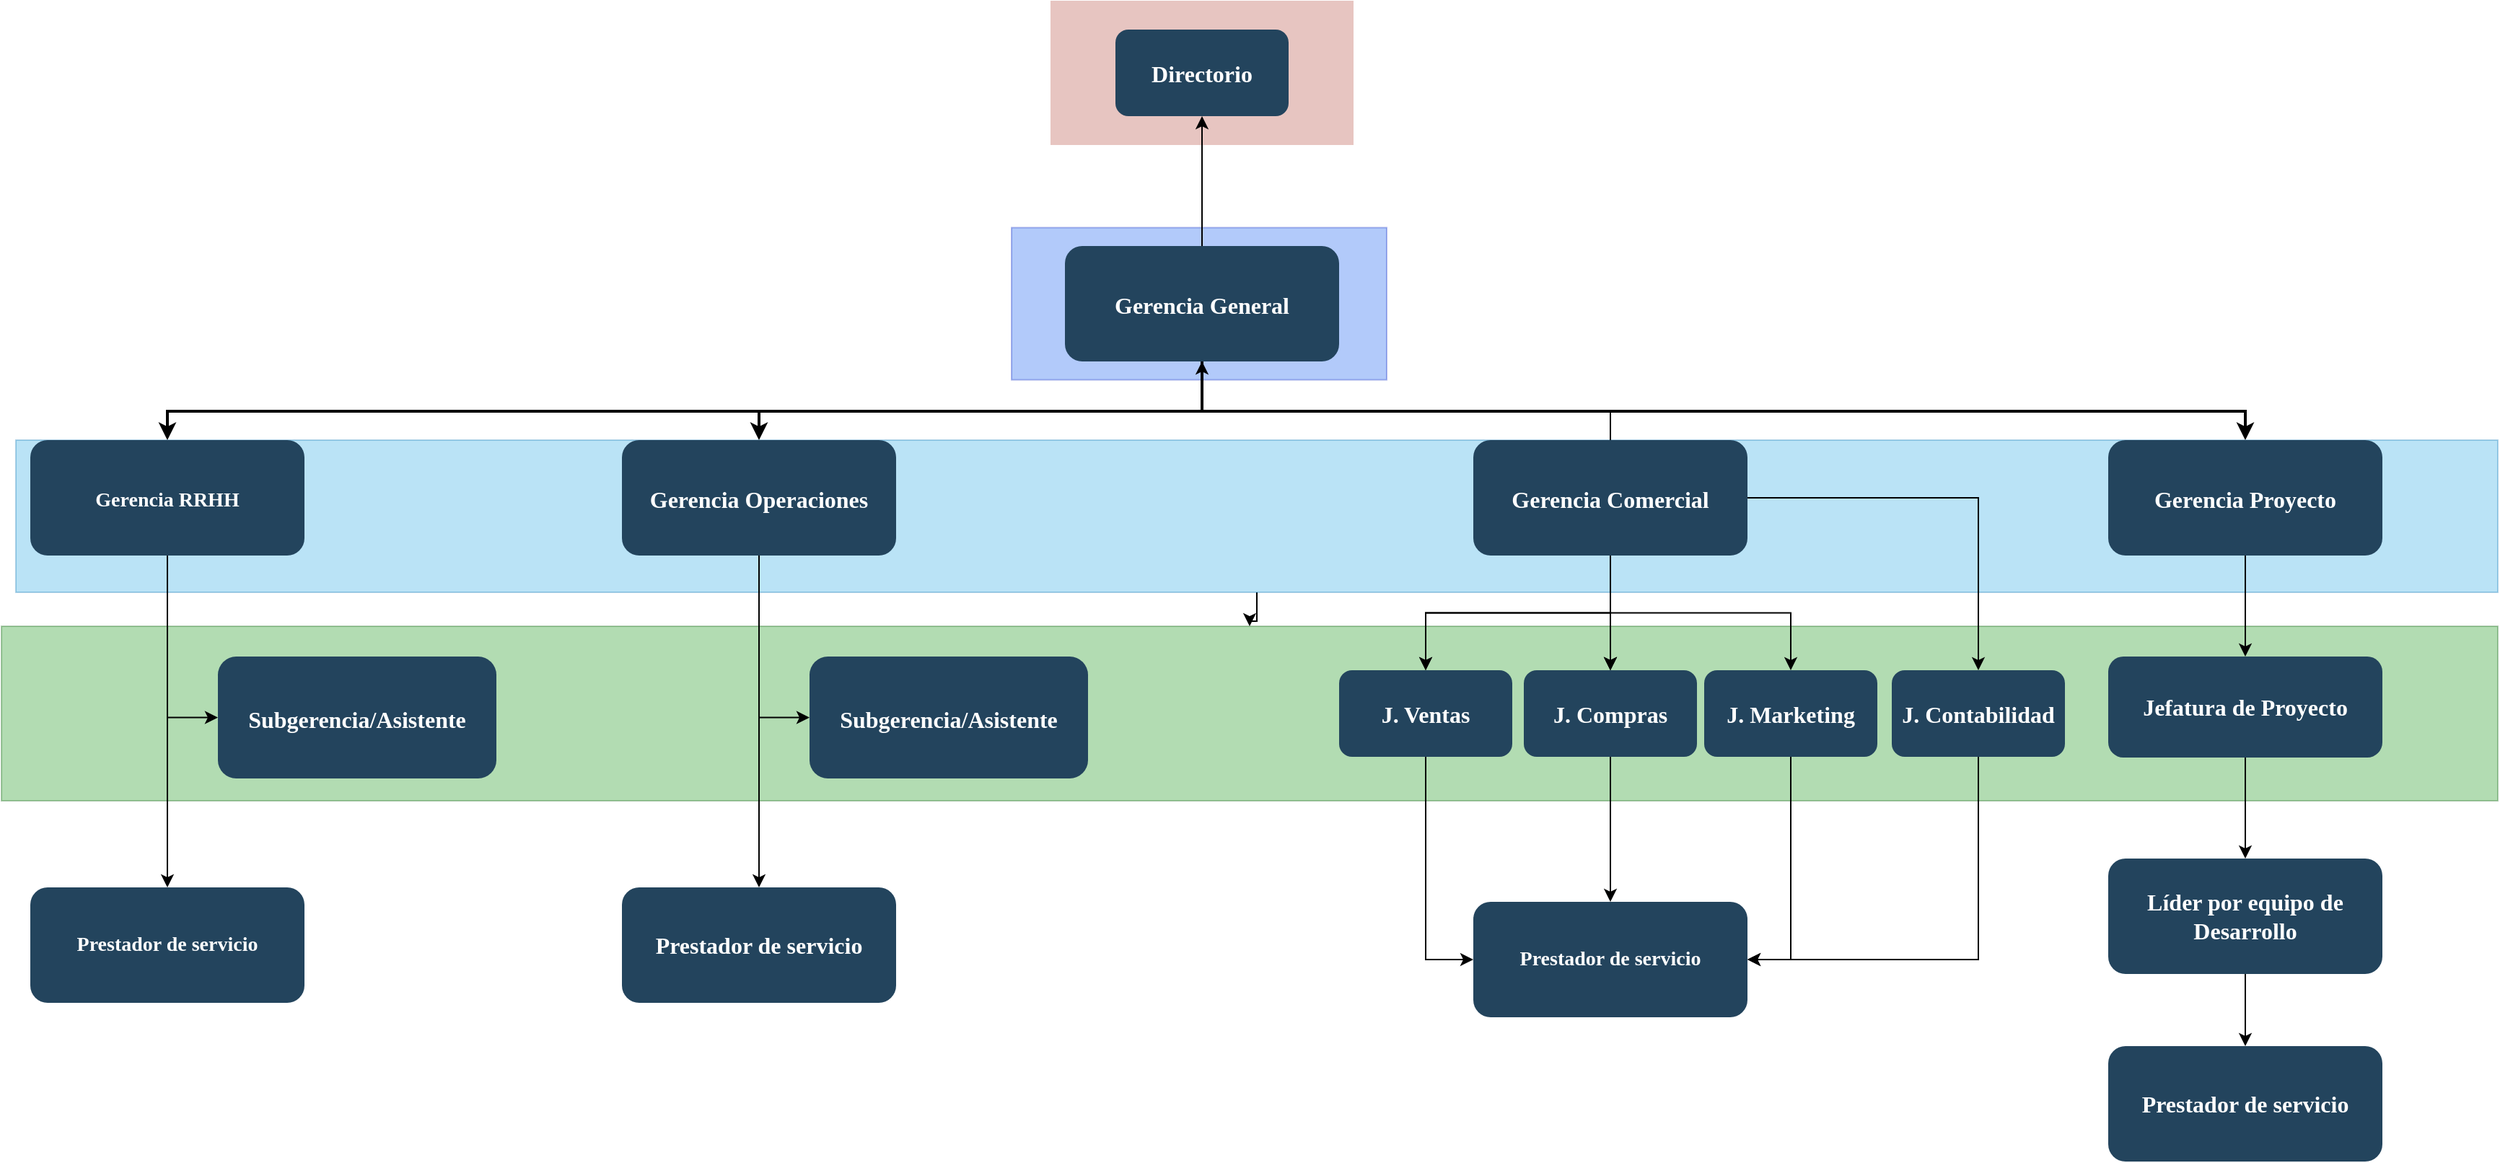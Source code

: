 <mxfile version="14.4.9" type="github">
  <diagram name="Page-1" id="2c0d36ab-eaac-3732-788b-9136903baeff">
    <mxGraphModel dx="2076" dy="1248" grid="1" gridSize="10" guides="1" tooltips="1" connect="1" arrows="1" fold="1" page="1" pageScale="1.5" pageWidth="1169" pageHeight="827" background="#ffffff" math="0" shadow="0">
      <root>
        <mxCell id="0" />
        <mxCell id="1" parent="0" />
        <mxCell id="ItSWR8N8kELLmywf9mN6-153" value="" style="fillColor=#0050ef;strokeColor=#001DBC;opacity=30;fontColor=#ffffff;fontSize=16;" vertex="1" parent="1">
          <mxGeometry x="720" y="172.75" width="260" height="105.5" as="geometry" />
        </mxCell>
        <mxCell id="ItSWR8N8kELLmywf9mN6-154" value="" style="fillColor=#008a00;strokeColor=#005700;opacity=30;fontColor=#ffffff;" vertex="1" parent="1">
          <mxGeometry x="20" y="449" width="1730" height="121" as="geometry" />
        </mxCell>
        <mxCell id="123" value="" style="fillColor=#AE4132;strokeColor=none;opacity=30;fontSize=16;" parent="1" vertex="1">
          <mxGeometry x="747" y="15.5" width="210" height="100.0" as="geometry" />
        </mxCell>
        <mxCell id="ItSWR8N8kELLmywf9mN6-166" value="" style="edgeStyle=orthogonalEdgeStyle;rounded=0;orthogonalLoop=1;jettySize=auto;html=1;fontSize=16;" edge="1" parent="1" source="122" target="ItSWR8N8kELLmywf9mN6-154">
          <mxGeometry relative="1" as="geometry" />
        </mxCell>
        <mxCell id="122" value="" style="fillColor=#1ba1e2;strokeColor=#006EAF;opacity=30;fontColor=#ffffff;" parent="1" vertex="1">
          <mxGeometry x="30" y="320" width="1720" height="105.5" as="geometry" />
        </mxCell>
        <mxCell id="ItSWR8N8kELLmywf9mN6-124" value="" style="edgeStyle=orthogonalEdgeStyle;rounded=0;orthogonalLoop=1;jettySize=auto;html=1;fontSize=16;" edge="1" parent="1" source="2" target="ItSWR8N8kELLmywf9mN6-123">
          <mxGeometry relative="1" as="geometry" />
        </mxCell>
        <mxCell id="2" value="Gerencia General" style="rounded=1;fillColor=#23445D;gradientColor=none;strokeColor=none;fontColor=#FFFFFF;fontStyle=1;fontFamily=Tahoma;fontSize=16;" parent="1" vertex="1">
          <mxGeometry x="757" y="185.5" width="190" height="80" as="geometry" />
        </mxCell>
        <mxCell id="ItSWR8N8kELLmywf9mN6-163" value="" style="edgeStyle=orthogonalEdgeStyle;rounded=0;orthogonalLoop=1;jettySize=auto;html=1;fontSize=16;" edge="1" parent="1" source="4" target="ItSWR8N8kELLmywf9mN6-162">
          <mxGeometry relative="1" as="geometry" />
        </mxCell>
        <mxCell id="4" value="Gerencia Proyecto" style="rounded=1;fillColor=#23445D;gradientColor=none;strokeColor=none;fontColor=#FFFFFF;fontStyle=1;fontFamily=Tahoma;fontSize=16;" parent="1" vertex="1">
          <mxGeometry x="1480.0" y="320" width="190" height="80" as="geometry" />
        </mxCell>
        <mxCell id="9" value="" style="edgeStyle=elbowEdgeStyle;elbow=vertical;strokeWidth=2;rounded=0;fontSize=16;" parent="1" source="2" target="4" edge="1">
          <mxGeometry x="337" y="215.5" width="100" height="100" as="geometry">
            <mxPoint x="337" y="315.5" as="sourcePoint" />
            <mxPoint x="437" y="215.5" as="targetPoint" />
            <Array as="points">
              <mxPoint x="1180" y="300" />
            </Array>
          </mxGeometry>
        </mxCell>
        <mxCell id="ItSWR8N8kELLmywf9mN6-125" style="edgeStyle=orthogonalEdgeStyle;rounded=0;orthogonalLoop=1;jettySize=auto;html=1;entryX=0.5;entryY=1;entryDx=0;entryDy=0;fontSize=16;" edge="1" parent="1" source="10" target="2">
          <mxGeometry relative="1" as="geometry">
            <Array as="points">
              <mxPoint x="1135" y="300" />
              <mxPoint x="852" y="300" />
            </Array>
          </mxGeometry>
        </mxCell>
        <mxCell id="ItSWR8N8kELLmywf9mN6-144" value="" style="edgeStyle=orthogonalEdgeStyle;rounded=0;orthogonalLoop=1;jettySize=auto;html=1;fontSize=16;" edge="1" parent="1" source="10" target="ItSWR8N8kELLmywf9mN6-143">
          <mxGeometry relative="1" as="geometry" />
        </mxCell>
        <mxCell id="ItSWR8N8kELLmywf9mN6-145" value="" style="edgeStyle=orthogonalEdgeStyle;rounded=0;orthogonalLoop=1;jettySize=auto;html=1;fontSize=16;" edge="1" parent="1" source="10" target="ItSWR8N8kELLmywf9mN6-143">
          <mxGeometry relative="1" as="geometry" />
        </mxCell>
        <mxCell id="ItSWR8N8kELLmywf9mN6-147" value="" style="edgeStyle=orthogonalEdgeStyle;rounded=0;orthogonalLoop=1;jettySize=auto;html=1;fontSize=16;" edge="1" parent="1" source="10" target="ItSWR8N8kELLmywf9mN6-146">
          <mxGeometry relative="1" as="geometry" />
        </mxCell>
        <mxCell id="ItSWR8N8kELLmywf9mN6-148" value="" style="edgeStyle=orthogonalEdgeStyle;rounded=0;orthogonalLoop=1;jettySize=auto;html=1;fontSize=16;" edge="1" parent="1" source="10" target="ItSWR8N8kELLmywf9mN6-146">
          <mxGeometry relative="1" as="geometry" />
        </mxCell>
        <mxCell id="ItSWR8N8kELLmywf9mN6-149" value="" style="edgeStyle=orthogonalEdgeStyle;rounded=0;orthogonalLoop=1;jettySize=auto;html=1;fontSize=16;" edge="1" parent="1" source="10" target="ItSWR8N8kELLmywf9mN6-146">
          <mxGeometry relative="1" as="geometry" />
        </mxCell>
        <mxCell id="ItSWR8N8kELLmywf9mN6-152" value="" style="edgeStyle=orthogonalEdgeStyle;rounded=0;orthogonalLoop=1;jettySize=auto;html=1;fontSize=16;" edge="1" parent="1" source="10" target="ItSWR8N8kELLmywf9mN6-151">
          <mxGeometry relative="1" as="geometry" />
        </mxCell>
        <mxCell id="ItSWR8N8kELLmywf9mN6-159" value="" style="edgeStyle=orthogonalEdgeStyle;rounded=0;orthogonalLoop=1;jettySize=auto;html=1;fontSize=16;" edge="1" parent="1" source="10" target="ItSWR8N8kELLmywf9mN6-158">
          <mxGeometry relative="1" as="geometry" />
        </mxCell>
        <mxCell id="10" value="Gerencia Comercial" style="rounded=1;fillColor=#23445D;gradientColor=none;strokeColor=none;fontColor=#FFFFFF;fontStyle=1;fontFamily=Tahoma;fontSize=16;" parent="1" vertex="1">
          <mxGeometry x="1040" y="320" width="190" height="80" as="geometry" />
        </mxCell>
        <mxCell id="ItSWR8N8kELLmywf9mN6-137" style="edgeStyle=orthogonalEdgeStyle;rounded=0;orthogonalLoop=1;jettySize=auto;html=1;entryX=0;entryY=0.5;entryDx=0;entryDy=0;fontSize=16;" edge="1" parent="1" source="12" target="ItSWR8N8kELLmywf9mN6-135">
          <mxGeometry relative="1" as="geometry" />
        </mxCell>
        <mxCell id="ItSWR8N8kELLmywf9mN6-173" style="edgeStyle=orthogonalEdgeStyle;rounded=0;orthogonalLoop=1;jettySize=auto;html=1;fontSize=16;" edge="1" parent="1" source="12" target="ItSWR8N8kELLmywf9mN6-170">
          <mxGeometry relative="1" as="geometry" />
        </mxCell>
        <mxCell id="12" value="Gerencia Operaciones" style="rounded=1;fillColor=#23445D;gradientColor=none;strokeColor=none;fontColor=#FFFFFF;fontStyle=1;fontFamily=Tahoma;fontSize=16;" parent="1" vertex="1">
          <mxGeometry x="450.0" y="320" width="190" height="80" as="geometry" />
        </mxCell>
        <mxCell id="ItSWR8N8kELLmywf9mN6-134" style="edgeStyle=orthogonalEdgeStyle;rounded=0;orthogonalLoop=1;jettySize=auto;html=1;entryX=0;entryY=0.5;entryDx=0;entryDy=0;fontSize=16;" edge="1" parent="1" source="13" target="ItSWR8N8kELLmywf9mN6-133">
          <mxGeometry relative="1" as="geometry" />
        </mxCell>
        <mxCell id="ItSWR8N8kELLmywf9mN6-168" value="" style="edgeStyle=orthogonalEdgeStyle;rounded=0;orthogonalLoop=1;jettySize=auto;html=1;fontSize=16;" edge="1" parent="1" source="13" target="ItSWR8N8kELLmywf9mN6-167">
          <mxGeometry relative="1" as="geometry" />
        </mxCell>
        <mxCell id="13" value="Gerencia RRHH" style="rounded=1;fillColor=#23445D;gradientColor=none;strokeColor=none;fontColor=#FFFFFF;fontStyle=1;fontFamily=Tahoma;fontSize=14" parent="1" vertex="1">
          <mxGeometry x="40" y="320" width="190" height="80" as="geometry" />
        </mxCell>
        <mxCell id="59" value="" style="edgeStyle=elbowEdgeStyle;elbow=vertical;strokeWidth=2;rounded=0;fontSize=16;" parent="1" source="2" target="12" edge="1">
          <mxGeometry x="347" y="225.5" width="100" height="100" as="geometry">
            <mxPoint x="862.0" y="275.5" as="sourcePoint" />
            <mxPoint x="1467.0" y="345.5" as="targetPoint" />
            <Array as="points">
              <mxPoint x="720" y="300" />
            </Array>
          </mxGeometry>
        </mxCell>
        <mxCell id="61" value="" style="edgeStyle=elbowEdgeStyle;elbow=vertical;strokeWidth=2;rounded=0;fontSize=16;" parent="1" source="2" target="13" edge="1">
          <mxGeometry x="-23" y="135.5" width="100" height="100" as="geometry">
            <mxPoint x="-23" y="235.5" as="sourcePoint" />
            <mxPoint x="77" y="135.5" as="targetPoint" />
            <Array as="points">
              <mxPoint x="420" y="300" />
            </Array>
          </mxGeometry>
        </mxCell>
        <mxCell id="ItSWR8N8kELLmywf9mN6-123" value="Directorio" style="whiteSpace=wrap;html=1;rounded=1;fontFamily=Tahoma;fontSize=16;fontColor=#FFFFFF;fontStyle=1;strokeColor=none;fillColor=#23445D;" vertex="1" parent="1">
          <mxGeometry x="792" y="35.5" width="120" height="60" as="geometry" />
        </mxCell>
        <mxCell id="ItSWR8N8kELLmywf9mN6-126" style="edgeStyle=orthogonalEdgeStyle;rounded=0;orthogonalLoop=1;jettySize=auto;html=1;exitX=0.5;exitY=1;exitDx=0;exitDy=0;fontSize=16;" edge="1" parent="1" source="2" target="2">
          <mxGeometry relative="1" as="geometry" />
        </mxCell>
        <mxCell id="ItSWR8N8kELLmywf9mN6-133" value="Subgerencia/Asistente" style="rounded=1;fillColor=#23445D;gradientColor=none;strokeColor=none;fontColor=#FFFFFF;fontStyle=1;fontFamily=Tahoma;fontSize=16;" vertex="1" parent="1">
          <mxGeometry x="170" y="470" width="193" height="84.5" as="geometry" />
        </mxCell>
        <mxCell id="ItSWR8N8kELLmywf9mN6-135" value="Subgerencia/Asistente" style="rounded=1;fillColor=#23445D;gradientColor=none;strokeColor=none;fontColor=#FFFFFF;fontStyle=1;fontFamily=Tahoma;fontSize=16;" vertex="1" parent="1">
          <mxGeometry x="580" y="470" width="193" height="84.5" as="geometry" />
        </mxCell>
        <mxCell id="ItSWR8N8kELLmywf9mN6-177" style="edgeStyle=orthogonalEdgeStyle;rounded=0;orthogonalLoop=1;jettySize=auto;html=1;entryX=0;entryY=0.5;entryDx=0;entryDy=0;fontSize=16;" edge="1" parent="1" source="ItSWR8N8kELLmywf9mN6-143" target="ItSWR8N8kELLmywf9mN6-174">
          <mxGeometry relative="1" as="geometry" />
        </mxCell>
        <mxCell id="ItSWR8N8kELLmywf9mN6-143" value="J. Ventas" style="whiteSpace=wrap;html=1;rounded=1;fontFamily=Tahoma;fontSize=16;fontColor=#FFFFFF;fontStyle=1;strokeColor=none;fillColor=#23445D;" vertex="1" parent="1">
          <mxGeometry x="947" y="479.5" width="120" height="60" as="geometry" />
        </mxCell>
        <mxCell id="ItSWR8N8kELLmywf9mN6-175" style="edgeStyle=orthogonalEdgeStyle;rounded=0;orthogonalLoop=1;jettySize=auto;html=1;entryX=0.5;entryY=0;entryDx=0;entryDy=0;fontSize=16;" edge="1" parent="1" source="ItSWR8N8kELLmywf9mN6-146" target="ItSWR8N8kELLmywf9mN6-174">
          <mxGeometry relative="1" as="geometry" />
        </mxCell>
        <mxCell id="ItSWR8N8kELLmywf9mN6-146" value="J. Compras" style="whiteSpace=wrap;html=1;rounded=1;fontFamily=Tahoma;fontSize=16;fontColor=#FFFFFF;fontStyle=1;strokeColor=none;fillColor=#23445D;" vertex="1" parent="1">
          <mxGeometry x="1075" y="479.5" width="120" height="60" as="geometry" />
        </mxCell>
        <mxCell id="ItSWR8N8kELLmywf9mN6-176" style="edgeStyle=orthogonalEdgeStyle;rounded=0;orthogonalLoop=1;jettySize=auto;html=1;entryX=1;entryY=0.5;entryDx=0;entryDy=0;fontSize=16;" edge="1" parent="1" source="ItSWR8N8kELLmywf9mN6-151" target="ItSWR8N8kELLmywf9mN6-174">
          <mxGeometry relative="1" as="geometry" />
        </mxCell>
        <mxCell id="ItSWR8N8kELLmywf9mN6-151" value="J. Marketing" style="whiteSpace=wrap;html=1;rounded=1;fontFamily=Tahoma;fontSize=16;fontColor=#FFFFFF;fontStyle=1;strokeColor=none;fillColor=#23445D;" vertex="1" parent="1">
          <mxGeometry x="1200" y="479.5" width="120" height="60" as="geometry" />
        </mxCell>
        <mxCell id="ItSWR8N8kELLmywf9mN6-178" style="edgeStyle=orthogonalEdgeStyle;rounded=0;orthogonalLoop=1;jettySize=auto;html=1;entryX=1;entryY=0.5;entryDx=0;entryDy=0;fontSize=16;" edge="1" parent="1" source="ItSWR8N8kELLmywf9mN6-158" target="ItSWR8N8kELLmywf9mN6-174">
          <mxGeometry relative="1" as="geometry">
            <Array as="points">
              <mxPoint x="1390" y="680" />
            </Array>
          </mxGeometry>
        </mxCell>
        <mxCell id="ItSWR8N8kELLmywf9mN6-158" value="J. Contabilidad" style="whiteSpace=wrap;html=1;rounded=1;fontFamily=Tahoma;fontSize=16;fontColor=#FFFFFF;fontStyle=1;strokeColor=none;fillColor=#23445D;" vertex="1" parent="1">
          <mxGeometry x="1330" y="479.5" width="120" height="60" as="geometry" />
        </mxCell>
        <mxCell id="ItSWR8N8kELLmywf9mN6-165" value="" style="edgeStyle=orthogonalEdgeStyle;rounded=0;orthogonalLoop=1;jettySize=auto;html=1;fontSize=16;" edge="1" parent="1" source="ItSWR8N8kELLmywf9mN6-162" target="ItSWR8N8kELLmywf9mN6-164">
          <mxGeometry relative="1" as="geometry" />
        </mxCell>
        <mxCell id="ItSWR8N8kELLmywf9mN6-162" value="Jefatura de Proyecto" style="whiteSpace=wrap;html=1;rounded=1;fontFamily=Tahoma;fontSize=16;fontColor=#FFFFFF;fontStyle=1;strokeColor=none;fillColor=#23445D;" vertex="1" parent="1">
          <mxGeometry x="1480" y="470" width="190" height="70" as="geometry" />
        </mxCell>
        <mxCell id="ItSWR8N8kELLmywf9mN6-172" style="edgeStyle=orthogonalEdgeStyle;rounded=0;orthogonalLoop=1;jettySize=auto;html=1;entryX=0.5;entryY=0;entryDx=0;entryDy=0;fontSize=16;" edge="1" parent="1" source="ItSWR8N8kELLmywf9mN6-164" target="ItSWR8N8kELLmywf9mN6-171">
          <mxGeometry relative="1" as="geometry" />
        </mxCell>
        <mxCell id="ItSWR8N8kELLmywf9mN6-164" value="Líder por equipo de Desarrollo" style="whiteSpace=wrap;html=1;rounded=1;fontFamily=Tahoma;fontSize=16;fontColor=#FFFFFF;fontStyle=1;strokeColor=none;fillColor=#23445D;" vertex="1" parent="1">
          <mxGeometry x="1480" y="610" width="190" height="80" as="geometry" />
        </mxCell>
        <mxCell id="ItSWR8N8kELLmywf9mN6-167" value="Prestador de servicio" style="whiteSpace=wrap;html=1;rounded=1;fontFamily=Tahoma;fontSize=14;fontColor=#FFFFFF;fontStyle=1;strokeColor=none;fillColor=#23445D;" vertex="1" parent="1">
          <mxGeometry x="40" y="630" width="190" height="80" as="geometry" />
        </mxCell>
        <mxCell id="ItSWR8N8kELLmywf9mN6-170" value="Prestador de servicio" style="whiteSpace=wrap;html=1;rounded=1;fontFamily=Tahoma;fontSize=16;fontColor=#FFFFFF;fontStyle=1;strokeColor=none;fillColor=#23445D;" vertex="1" parent="1">
          <mxGeometry x="450" y="630" width="190" height="80" as="geometry" />
        </mxCell>
        <mxCell id="ItSWR8N8kELLmywf9mN6-171" value="Prestador de servicio" style="whiteSpace=wrap;html=1;rounded=1;fontFamily=Tahoma;fontSize=16;fontColor=#FFFFFF;fontStyle=1;strokeColor=none;fillColor=#23445D;" vertex="1" parent="1">
          <mxGeometry x="1480" y="740" width="190" height="80" as="geometry" />
        </mxCell>
        <mxCell id="ItSWR8N8kELLmywf9mN6-174" value="Prestador de servicio" style="whiteSpace=wrap;html=1;rounded=1;fontFamily=Tahoma;fontSize=14;fontColor=#FFFFFF;fontStyle=1;strokeColor=none;fillColor=#23445D;" vertex="1" parent="1">
          <mxGeometry x="1040" y="640" width="190" height="80" as="geometry" />
        </mxCell>
      </root>
    </mxGraphModel>
  </diagram>
</mxfile>
